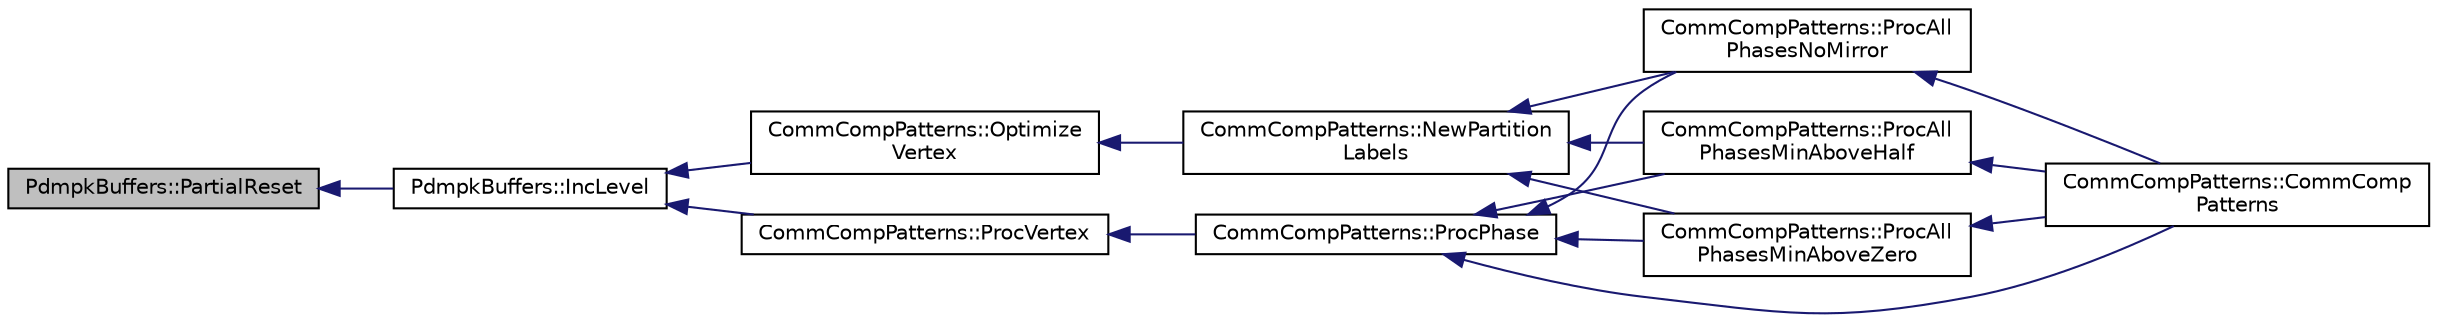 digraph "PdmpkBuffers::PartialReset"
{
 // INTERACTIVE_SVG=YES
  edge [fontname="Helvetica",fontsize="10",labelfontname="Helvetica",labelfontsize="10"];
  node [fontname="Helvetica",fontsize="10",shape=record];
  rankdir="LR";
  Node89 [label="PdmpkBuffers::PartialReset",height=0.2,width=0.4,color="black", fillcolor="grey75", style="filled", fontcolor="black"];
  Node89 -> Node90 [dir="back",color="midnightblue",fontsize="10",style="solid",fontname="Helvetica"];
  Node90 [label="PdmpkBuffers::IncLevel",height=0.2,width=0.4,color="black", fillcolor="white", style="filled",URL="$classPdmpkBuffers.html#a8913a28c6f6de685849d51f5fd991ecb",tooltip="Increase level of a vertex if it is needed. "];
  Node90 -> Node91 [dir="back",color="midnightblue",fontsize="10",style="solid",fontname="Helvetica"];
  Node91 [label="CommCompPatterns::Optimize\lVertex",height=0.2,width=0.4,color="black", fillcolor="white", style="filled",URL="$classCommCompPatterns.html#aca6ef6922d3f839dfb934edccbd443ed",tooltip="Called in CommCompPatterns::NewPartitionLabels. "];
  Node91 -> Node92 [dir="back",color="midnightblue",fontsize="10",style="solid",fontname="Helvetica"];
  Node92 [label="CommCompPatterns::NewPartition\lLabels",height=0.2,width=0.4,color="black", fillcolor="white", style="filled",URL="$classCommCompPatterns.html#a645aad5ba785a49c8d4f7a050632b447",tooltip="Generate and optimize partition label assignment using PdmpkBuffers::MetisPartitionWithWeights CommCo..."];
  Node92 -> Node93 [dir="back",color="midnightblue",fontsize="10",style="solid",fontname="Helvetica"];
  Node93 [label="CommCompPatterns::ProcAll\lPhasesNoMirror",height=0.2,width=0.4,color="black", fillcolor="white", style="filled",URL="$classCommCompPatterns.html#a614c8e8e0ad910fd4360004df278e7fa",tooltip="Process all phases: without any mirroring. "];
  Node93 -> Node94 [dir="back",color="midnightblue",fontsize="10",style="solid",fontname="Helvetica"];
  Node94 [label="CommCompPatterns::CommComp\lPatterns",height=0.2,width=0.4,color="black", fillcolor="white", style="filled",URL="$classCommCompPatterns.html#aeab3ee34a4bc59364ebfebb0d1a8277b",tooltip="Construct and fill all the buffers in a CommCompPatterns object. "];
  Node92 -> Node95 [dir="back",color="midnightblue",fontsize="10",style="solid",fontname="Helvetica"];
  Node95 [label="CommCompPatterns::ProcAll\lPhasesMinAboveHalf",height=0.2,width=0.4,color="black", fillcolor="white", style="filled",URL="$classCommCompPatterns.html#a023a495de3fa6fcf9c40ff6dd298fcbd",tooltip="Process all phases: mirror after min_level is above the half. "];
  Node95 -> Node94 [dir="back",color="midnightblue",fontsize="10",style="solid",fontname="Helvetica"];
  Node92 -> Node96 [dir="back",color="midnightblue",fontsize="10",style="solid",fontname="Helvetica"];
  Node96 [label="CommCompPatterns::ProcAll\lPhasesMinAboveZero",height=0.2,width=0.4,color="black", fillcolor="white", style="filled",URL="$classCommCompPatterns.html#a163e416673b4e19d15636c63dbb8ab43",tooltip="Process all phases: mirror after min_level is above 0. "];
  Node96 -> Node94 [dir="back",color="midnightblue",fontsize="10",style="solid",fontname="Helvetica"];
  Node90 -> Node97 [dir="back",color="midnightblue",fontsize="10",style="solid",fontname="Helvetica"];
  Node97 [label="CommCompPatterns::ProcVertex",height=0.2,width=0.4,color="black", fillcolor="white", style="filled",URL="$classCommCompPatterns.html#a980e9643b0785e440b3d173159e7c16f",tooltip="Process one vertex. "];
  Node97 -> Node98 [dir="back",color="midnightblue",fontsize="10",style="solid",fontname="Helvetica"];
  Node98 [label="CommCompPatterns::ProcPhase",height=0.2,width=0.4,color="black", fillcolor="white", style="filled",URL="$classCommCompPatterns.html#a2f7400085165a143330af2d57a3973f3",tooltip="Generate one phase. "];
  Node98 -> Node94 [dir="back",color="midnightblue",fontsize="10",style="solid",fontname="Helvetica"];
  Node98 -> Node93 [dir="back",color="midnightblue",fontsize="10",style="solid",fontname="Helvetica"];
  Node98 -> Node95 [dir="back",color="midnightblue",fontsize="10",style="solid",fontname="Helvetica"];
  Node98 -> Node96 [dir="back",color="midnightblue",fontsize="10",style="solid",fontname="Helvetica"];
}
